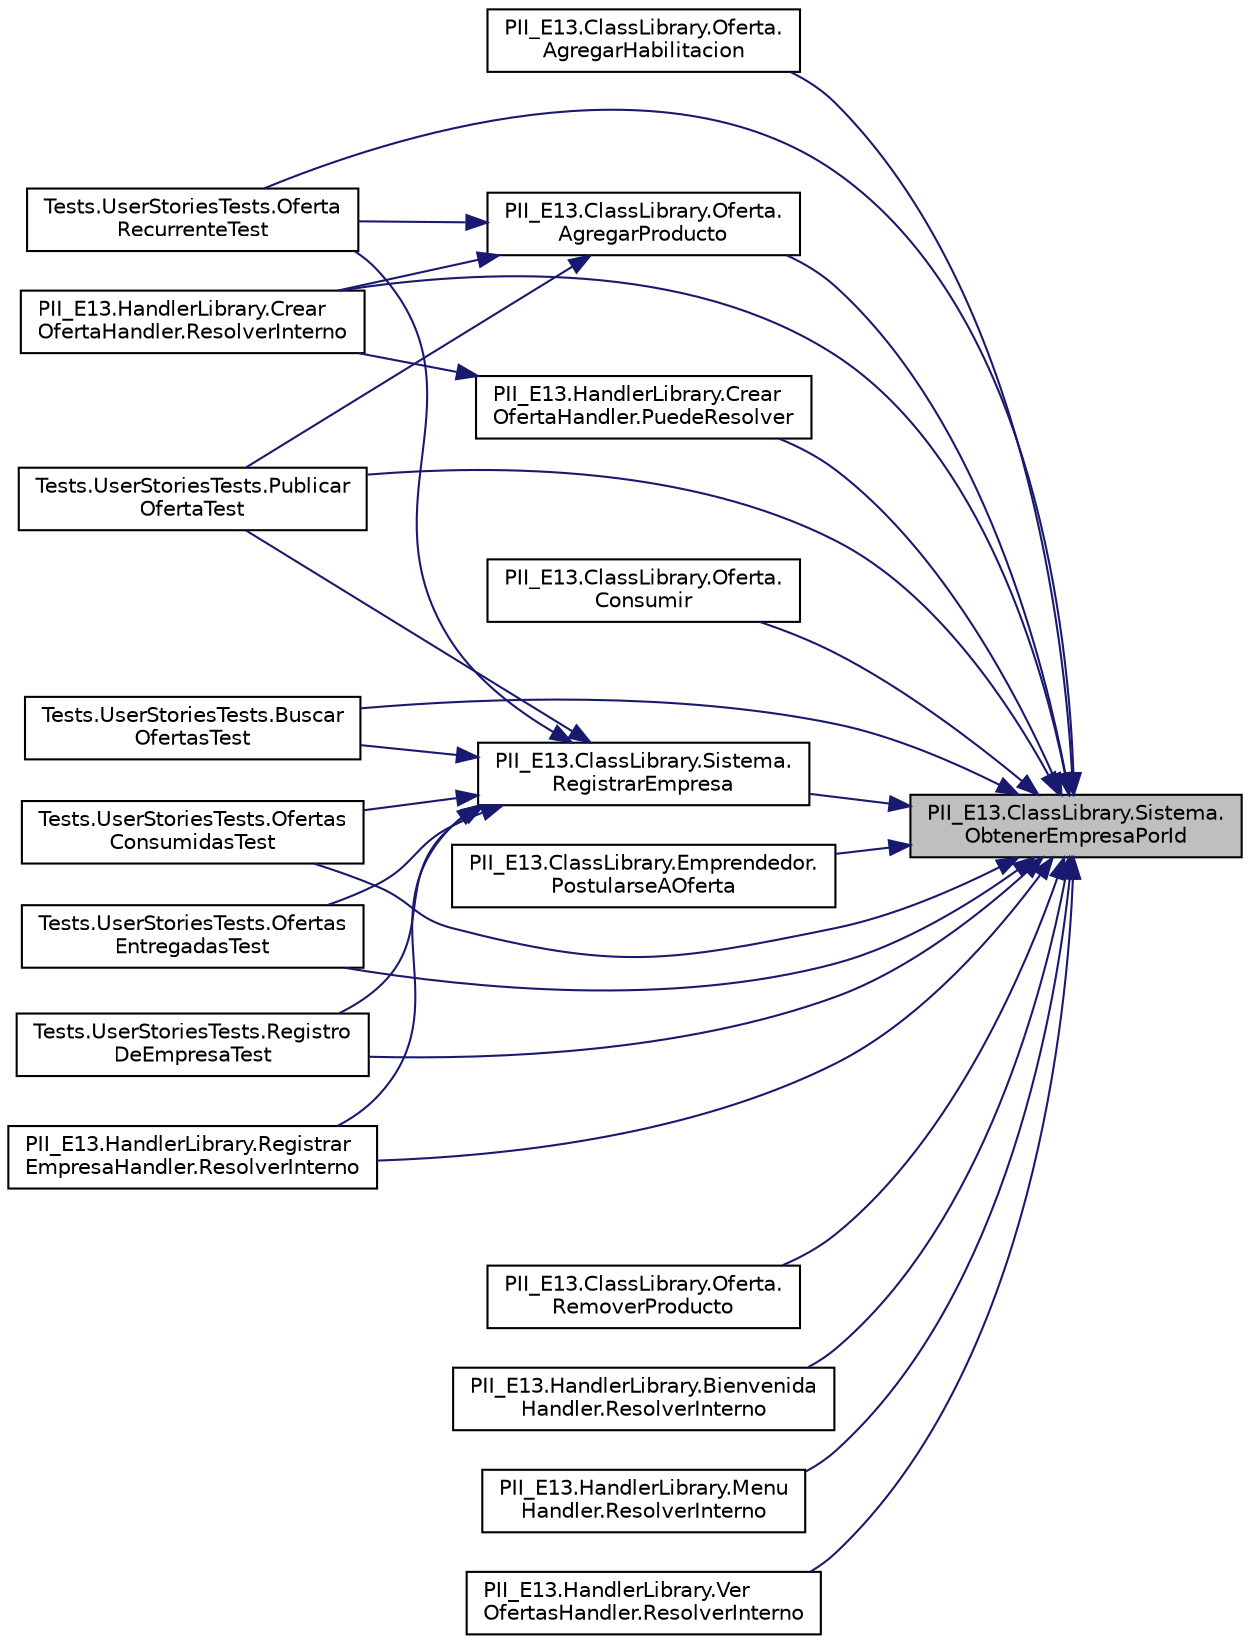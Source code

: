 digraph "PII_E13.ClassLibrary.Sistema.ObtenerEmpresaPorId"
{
 // INTERACTIVE_SVG=YES
 // LATEX_PDF_SIZE
  edge [fontname="Helvetica",fontsize="10",labelfontname="Helvetica",labelfontsize="10"];
  node [fontname="Helvetica",fontsize="10",shape=record];
  rankdir="RL";
  Node1 [label="PII_E13.ClassLibrary.Sistema.\lObtenerEmpresaPorId",height=0.2,width=0.4,color="black", fillcolor="grey75", style="filled", fontcolor="black",tooltip="Recupera una instancia de Empresa de la lista de empresas utilizando su id y una id dada."];
  Node1 -> Node2 [dir="back",color="midnightblue",fontsize="10",style="solid",fontname="Helvetica"];
  Node2 [label="PII_E13.ClassLibrary.Oferta.\lAgregarHabilitacion",height=0.2,width=0.4,color="black", fillcolor="white", style="filled",URL="$classPII__E13_1_1ClassLibrary_1_1Oferta.html#a3f9719d7d3ff2c2e24c2e58f30e23005",tooltip="Agrega una Habilitacion a la lista."];
  Node1 -> Node3 [dir="back",color="midnightblue",fontsize="10",style="solid",fontname="Helvetica"];
  Node3 [label="PII_E13.ClassLibrary.Oferta.\lAgregarProducto",height=0.2,width=0.4,color="black", fillcolor="white", style="filled",URL="$classPII__E13_1_1ClassLibrary_1_1Oferta.html#a1d688e484b4d201a51427e3155f667f9",tooltip="Agrega un producto a la lista de productos."];
  Node3 -> Node4 [dir="back",color="midnightblue",fontsize="10",style="solid",fontname="Helvetica"];
  Node4 [label="Tests.UserStoriesTests.Oferta\lRecurrenteTest",height=0.2,width=0.4,color="black", fillcolor="white", style="filled",URL="$classTests_1_1UserStoriesTests.html#ae50fb9b2414a5d68c5e6f5c075a11dfb",tooltip="Prueba para la historia de usuario 9 y 10: Recurrencia de ofertas"];
  Node3 -> Node5 [dir="back",color="midnightblue",fontsize="10",style="solid",fontname="Helvetica"];
  Node5 [label="Tests.UserStoriesTests.Publicar\lOfertaTest",height=0.2,width=0.4,color="black", fillcolor="white", style="filled",URL="$classTests_1_1UserStoriesTests.html#a45f61a5bfa9e579a076fcfcda7a8bc83",tooltip="Prueba para las historias de usuario 3, 4, 5 y 6:"];
  Node3 -> Node6 [dir="back",color="midnightblue",fontsize="10",style="solid",fontname="Helvetica"];
  Node6 [label="PII_E13.HandlerLibrary.Crear\lOfertaHandler.ResolverInterno",height=0.2,width=0.4,color="black", fillcolor="white", style="filled",URL="$classPII__E13_1_1HandlerLibrary_1_1CrearOfertaHandler.html#a0655632ca03230025f266140899e58f6",tooltip="La clase procesa el mensaje y retorna true o no lo procesa y retorna false."];
  Node1 -> Node7 [dir="back",color="midnightblue",fontsize="10",style="solid",fontname="Helvetica"];
  Node7 [label="Tests.UserStoriesTests.Buscar\lOfertasTest",height=0.2,width=0.4,color="black", fillcolor="white", style="filled",URL="$classTests_1_1UserStoriesTests.html#a888802d225bbd72618f9c5632594f6b3",tooltip="Prueba para la historia de usuario 8: Búsqueda de ofertas."];
  Node1 -> Node8 [dir="back",color="midnightblue",fontsize="10",style="solid",fontname="Helvetica"];
  Node8 [label="PII_E13.ClassLibrary.Oferta.\lConsumir",height=0.2,width=0.4,color="black", fillcolor="white", style="filled",URL="$classPII__E13_1_1ClassLibrary_1_1Oferta.html#afff3b526374d1304203a3e1712deac64",tooltip="Añade a la id de una instancia de Oferta a la lista de ofertas consumidas de una instancia de Emprend..."];
  Node1 -> Node4 [dir="back",color="midnightblue",fontsize="10",style="solid",fontname="Helvetica"];
  Node1 -> Node9 [dir="back",color="midnightblue",fontsize="10",style="solid",fontname="Helvetica"];
  Node9 [label="Tests.UserStoriesTests.Ofertas\lConsumidasTest",height=0.2,width=0.4,color="black", fillcolor="white", style="filled",URL="$classTests_1_1UserStoriesTests.html#a56183ee941eacef1a4254623135a3742",tooltip="Prueba para la historia de usuario 12: Ofertas consumidas por emprendedor"];
  Node1 -> Node10 [dir="back",color="midnightblue",fontsize="10",style="solid",fontname="Helvetica"];
  Node10 [label="Tests.UserStoriesTests.Ofertas\lEntregadasTest",height=0.2,width=0.4,color="black", fillcolor="white", style="filled",URL="$classTests_1_1UserStoriesTests.html#a6d5016ab90a3f2d7c75bf2441077f539",tooltip="Prueba para la historia de usuario 11: Ofertas entregadas"];
  Node1 -> Node11 [dir="back",color="midnightblue",fontsize="10",style="solid",fontname="Helvetica"];
  Node11 [label="PII_E13.ClassLibrary.Emprendedor.\lPostularseAOferta",height=0.2,width=0.4,color="black", fillcolor="white", style="filled",URL="$classPII__E13_1_1ClassLibrary_1_1Emprendedor.html#a09fea52f94fbdfc23881f297eddee7fa",tooltip="Mediante una oferta, éste emprendedor se postulará a ella."];
  Node1 -> Node5 [dir="back",color="midnightblue",fontsize="10",style="solid",fontname="Helvetica"];
  Node1 -> Node12 [dir="back",color="midnightblue",fontsize="10",style="solid",fontname="Helvetica"];
  Node12 [label="PII_E13.HandlerLibrary.Crear\lOfertaHandler.PuedeResolver",height=0.2,width=0.4,color="black", fillcolor="white", style="filled",URL="$classPII__E13_1_1HandlerLibrary_1_1CrearOfertaHandler.html#abea3d6ea6958f7ae1518861ebe7b6e61",tooltip="Determina si este \"handler\" puede procesar el mensaje."];
  Node12 -> Node6 [dir="back",color="midnightblue",fontsize="10",style="solid",fontname="Helvetica"];
  Node1 -> Node13 [dir="back",color="midnightblue",fontsize="10",style="solid",fontname="Helvetica"];
  Node13 [label="PII_E13.ClassLibrary.Sistema.\lRegistrarEmpresa",height=0.2,width=0.4,color="black", fillcolor="white", style="filled",URL="$classPII__E13_1_1ClassLibrary_1_1Sistema.html#a125902b37d6884b6f047bfb334c45e18",tooltip="Registra una nueva Empresa en el sistema."];
  Node13 -> Node7 [dir="back",color="midnightblue",fontsize="10",style="solid",fontname="Helvetica"];
  Node13 -> Node4 [dir="back",color="midnightblue",fontsize="10",style="solid",fontname="Helvetica"];
  Node13 -> Node9 [dir="back",color="midnightblue",fontsize="10",style="solid",fontname="Helvetica"];
  Node13 -> Node10 [dir="back",color="midnightblue",fontsize="10",style="solid",fontname="Helvetica"];
  Node13 -> Node5 [dir="back",color="midnightblue",fontsize="10",style="solid",fontname="Helvetica"];
  Node13 -> Node14 [dir="back",color="midnightblue",fontsize="10",style="solid",fontname="Helvetica"];
  Node14 [label="Tests.UserStoriesTests.Registro\lDeEmpresaTest",height=0.2,width=0.4,color="black", fillcolor="white", style="filled",URL="$classTests_1_1UserStoriesTests.html#ad633a0d5ec4dc31f11da9690e0f21114",tooltip="Prueba para las historias de usuario 1 y 2: registro de una empresa en el sistema."];
  Node13 -> Node15 [dir="back",color="midnightblue",fontsize="10",style="solid",fontname="Helvetica"];
  Node15 [label="PII_E13.HandlerLibrary.Registrar\lEmpresaHandler.ResolverInterno",height=0.2,width=0.4,color="black", fillcolor="white", style="filled",URL="$classPII__E13_1_1HandlerLibrary_1_1RegistrarEmpresaHandler.html#a6a1df189b1a40e26aed19f54cafc301e",tooltip="La clase procesa el mensaje y retorna true o no lo procesa y retorna false."];
  Node1 -> Node14 [dir="back",color="midnightblue",fontsize="10",style="solid",fontname="Helvetica"];
  Node1 -> Node16 [dir="back",color="midnightblue",fontsize="10",style="solid",fontname="Helvetica"];
  Node16 [label="PII_E13.ClassLibrary.Oferta.\lRemoverProducto",height=0.2,width=0.4,color="black", fillcolor="white", style="filled",URL="$classPII__E13_1_1ClassLibrary_1_1Oferta.html#ae2e009c77aabb2b7ca2bdec256c036dd",tooltip="Quita un producto de la lista."];
  Node1 -> Node17 [dir="back",color="midnightblue",fontsize="10",style="solid",fontname="Helvetica"];
  Node17 [label="PII_E13.HandlerLibrary.Bienvenida\lHandler.ResolverInterno",height=0.2,width=0.4,color="black", fillcolor="white", style="filled",URL="$classPII__E13_1_1HandlerLibrary_1_1BienvenidaHandler.html#a3f1eca6f07052255b42e134cbec70b51",tooltip="La clase procesa el mensaje y retorna true o no lo procesa y retorna false."];
  Node1 -> Node6 [dir="back",color="midnightblue",fontsize="10",style="solid",fontname="Helvetica"];
  Node1 -> Node18 [dir="back",color="midnightblue",fontsize="10",style="solid",fontname="Helvetica"];
  Node18 [label="PII_E13.HandlerLibrary.Menu\lHandler.ResolverInterno",height=0.2,width=0.4,color="black", fillcolor="white", style="filled",URL="$classPII__E13_1_1HandlerLibrary_1_1MenuHandler.html#a829453c1f723052ddeeb7ac74d65cf45",tooltip="La clase procesa el mensaje y retorna true o no lo procesa y retorna false."];
  Node1 -> Node15 [dir="back",color="midnightblue",fontsize="10",style="solid",fontname="Helvetica"];
  Node1 -> Node19 [dir="back",color="midnightblue",fontsize="10",style="solid",fontname="Helvetica"];
  Node19 [label="PII_E13.HandlerLibrary.Ver\lOfertasHandler.ResolverInterno",height=0.2,width=0.4,color="black", fillcolor="white", style="filled",URL="$classPII__E13_1_1HandlerLibrary_1_1VerOfertasHandler.html#abcb52a35f2cd0445f60740c87d3a2bce",tooltip="La clase procesa el mensaje y retorna true o no lo procesa y retorna false."];
}
